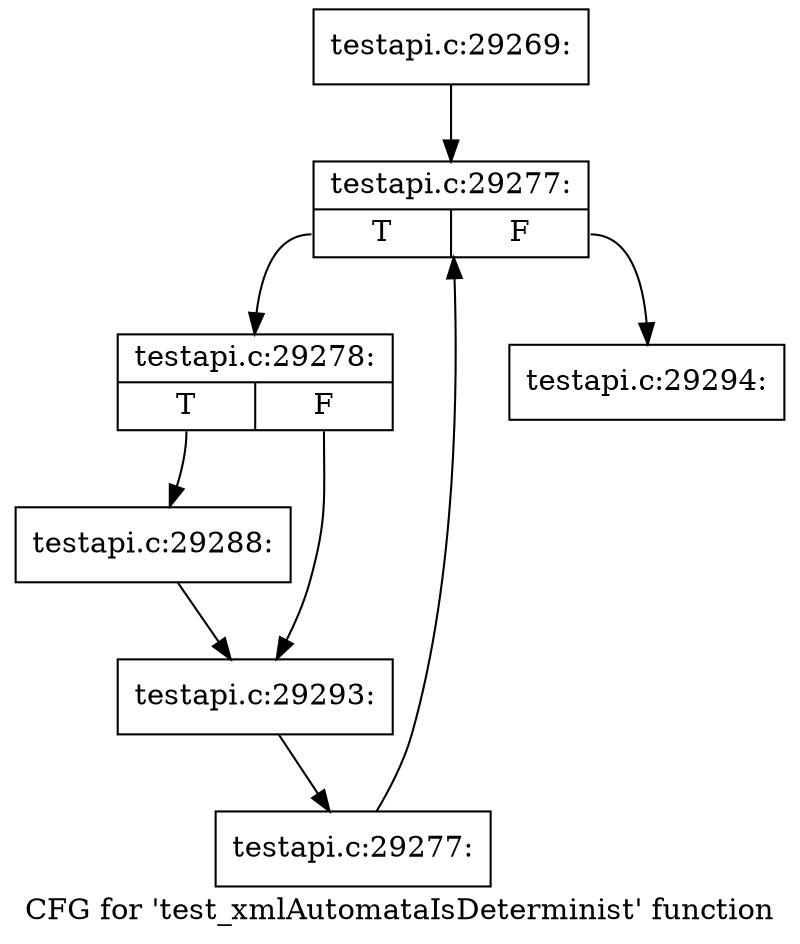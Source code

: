 digraph "CFG for 'test_xmlAutomataIsDeterminist' function" {
	label="CFG for 'test_xmlAutomataIsDeterminist' function";

	Node0x4544520 [shape=record,label="{testapi.c:29269:}"];
	Node0x4544520 -> Node0x4884840;
	Node0x4884840 [shape=record,label="{testapi.c:29277:|{<s0>T|<s1>F}}"];
	Node0x4884840:s0 -> Node0x4884aa0;
	Node0x4884840:s1 -> Node0x48846e0;
	Node0x4884aa0 [shape=record,label="{testapi.c:29278:|{<s0>T|<s1>F}}"];
	Node0x4884aa0:s0 -> Node0x4885730;
	Node0x4884aa0:s1 -> Node0x4885a60;
	Node0x4885730 [shape=record,label="{testapi.c:29288:}"];
	Node0x4885730 -> Node0x4885a60;
	Node0x4885a60 [shape=record,label="{testapi.c:29293:}"];
	Node0x4885a60 -> Node0x4884a50;
	Node0x4884a50 [shape=record,label="{testapi.c:29277:}"];
	Node0x4884a50 -> Node0x4884840;
	Node0x48846e0 [shape=record,label="{testapi.c:29294:}"];
}
